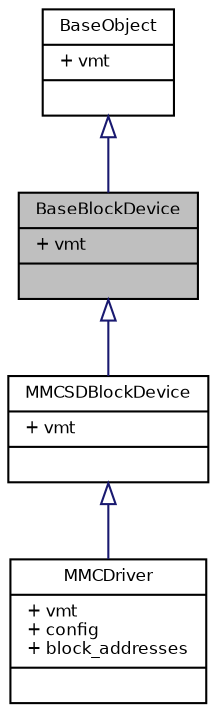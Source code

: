 digraph "BaseBlockDevice"
{
  bgcolor="transparent";
  edge [fontname="Helvetica",fontsize="8",labelfontname="Helvetica",labelfontsize="8"];
  node [fontname="Helvetica",fontsize="8",shape=record];
  Node0 [label="{BaseBlockDevice\n|+ vmt\l|}",height=0.2,width=0.4,color="black", fillcolor="grey75", style="filled", fontcolor="black"];
  Node1 -> Node0 [dir="back",color="midnightblue",fontsize="8",style="solid",arrowtail="onormal",fontname="Helvetica"];
  Node1 [label="{BaseObject\n|+ vmt\l|}",height=0.2,width=0.4,color="black",URL="$struct_base_object.html",tooltip="Base stream class. "];
  Node0 -> Node2 [dir="back",color="midnightblue",fontsize="8",style="solid",arrowtail="onormal",fontname="Helvetica"];
  Node2 [label="{MMCSDBlockDevice\n|+ vmt\l|}",height=0.2,width=0.4,color="black",URL="$struct_m_m_c_s_d_block_device.html",tooltip="MCC/SD block device class. "];
  Node2 -> Node3 [dir="back",color="midnightblue",fontsize="8",style="solid",arrowtail="onormal",fontname="Helvetica"];
  Node3 [label="{MMCDriver\n|+ vmt\l+ config\l+ block_addresses\l|}",height=0.2,width=0.4,color="black",URL="$struct_m_m_c_driver.html",tooltip="Structure representing a MMC/SD over SPI driver. "];
}
